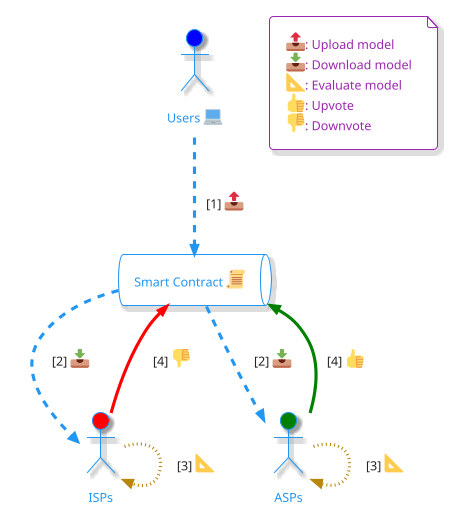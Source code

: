 @startuml architecture
!theme materia-outline

:u: as "Users <:computer:>" #Blue
:i: as "ISPs" #Red
:a: as "ASPs" #Green
queue s as "Smart Contract <:scroll:>"

u -[dashed]->> s : [1] <:outbox_tray:>
s -[dashed]->> i : [2] <:inbox_tray:>
s -[dashed]->> a : [2] <:inbox_tray:>
i -[#DarkGoldenRod;dotted]->> i : [3] <:triangular_ruler:>
a -[#DarkGoldenRod;dotted]->> a : [3] <:triangular_ruler:>
i -[#Red]->> s : [4] <:thumbsdown:>
a -[#Green]->> s : [4] <:thumbsup:>

note as des
    <:outbox_tray:>: Upload model
    <:inbox_tray:>: Download model
    <:triangular_ruler:>: Evaluate model
    <:thumbsup:>: Upvote
    <:thumbsdown:>: Downvote
end note

@enduml
